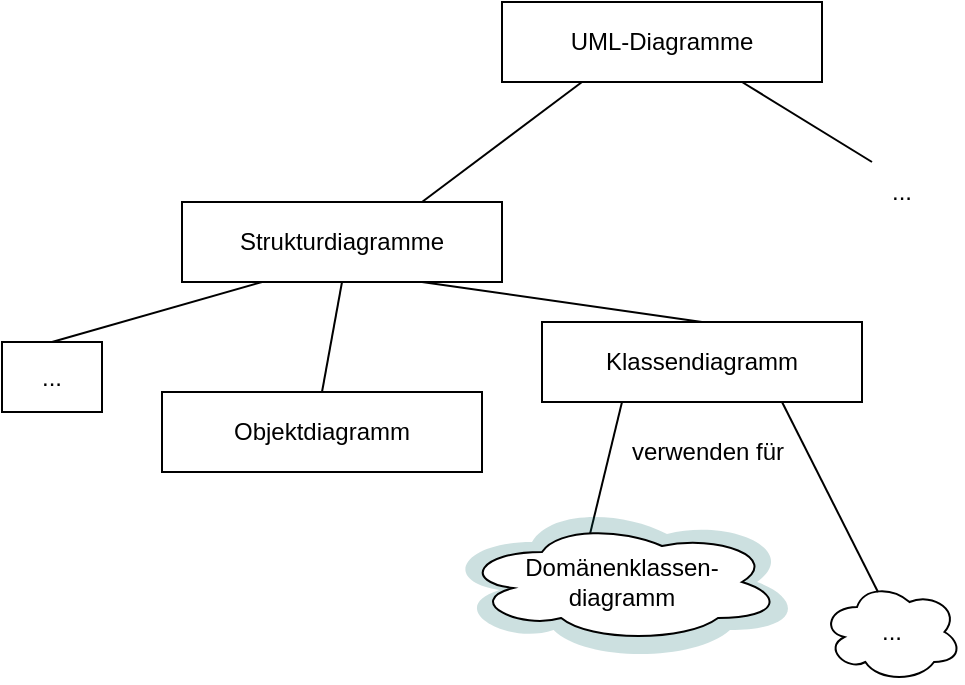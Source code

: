 <mxfile version="20.8.20" type="device"><diagram name="Seite-1" id="Buf-V82mNLHq6IPBUSCK"><mxGraphModel dx="1050" dy="566" grid="1" gridSize="10" guides="1" tooltips="1" connect="1" arrows="1" fold="1" page="1" pageScale="1" pageWidth="827" pageHeight="1169" math="0" shadow="0"><root><mxCell id="0"/><mxCell id="1" parent="0"/><mxCell id="10NsXPcwAe8AEz9bs2Zb-1" value="UML-Diagramme" style="rounded=0;whiteSpace=wrap;html=1;" parent="1" vertex="1"><mxGeometry x="280" y="20" width="160" height="40" as="geometry"/></mxCell><mxCell id="10NsXPcwAe8AEz9bs2Zb-3" value="Strukturdiagramme" style="rounded=0;whiteSpace=wrap;html=1;" parent="1" vertex="1"><mxGeometry x="120" y="120" width="160" height="40" as="geometry"/></mxCell><mxCell id="10NsXPcwAe8AEz9bs2Zb-5" value="Objektdiagramm" style="rounded=0;whiteSpace=wrap;html=1;" parent="1" vertex="1"><mxGeometry x="110" y="215" width="160" height="40" as="geometry"/></mxCell><mxCell id="10NsXPcwAe8AEz9bs2Zb-6" value="Klassendiagramm" style="rounded=0;whiteSpace=wrap;html=1;" parent="1" vertex="1"><mxGeometry x="300" y="180" width="160" height="40" as="geometry"/></mxCell><mxCell id="10NsXPcwAe8AEz9bs2Zb-7" value="..." style="rounded=0;whiteSpace=wrap;html=1;" parent="1" vertex="1"><mxGeometry x="30" y="190" width="50" height="35" as="geometry"/></mxCell><mxCell id="10NsXPcwAe8AEz9bs2Zb-9" value="..." style="ellipse;shape=cloud;whiteSpace=wrap;html=1;" parent="1" vertex="1"><mxGeometry x="440" y="310" width="70" height="50" as="geometry"/></mxCell><mxCell id="10NsXPcwAe8AEz9bs2Zb-13" value="" style="endArrow=none;html=1;rounded=0;entryX=0.25;entryY=1;entryDx=0;entryDy=0;exitX=0.75;exitY=0;exitDx=0;exitDy=0;" parent="1" source="10NsXPcwAe8AEz9bs2Zb-3" target="10NsXPcwAe8AEz9bs2Zb-1" edge="1"><mxGeometry width="50" height="50" relative="1" as="geometry"><mxPoint x="350" y="150" as="sourcePoint"/><mxPoint x="400" y="100" as="targetPoint"/></mxGeometry></mxCell><mxCell id="10NsXPcwAe8AEz9bs2Zb-15" value="" style="endArrow=none;html=1;rounded=0;exitX=0.5;exitY=0;exitDx=0;exitDy=0;entryX=0.25;entryY=1;entryDx=0;entryDy=0;" parent="1" source="10NsXPcwAe8AEz9bs2Zb-7" target="10NsXPcwAe8AEz9bs2Zb-3" edge="1"><mxGeometry width="50" height="50" relative="1" as="geometry"><mxPoint x="390" y="320" as="sourcePoint"/><mxPoint x="190" y="190" as="targetPoint"/></mxGeometry></mxCell><mxCell id="10NsXPcwAe8AEz9bs2Zb-16" value="" style="endArrow=none;html=1;rounded=0;entryX=0.5;entryY=1;entryDx=0;entryDy=0;exitX=0.5;exitY=0;exitDx=0;exitDy=0;" parent="1" source="10NsXPcwAe8AEz9bs2Zb-5" target="10NsXPcwAe8AEz9bs2Zb-3" edge="1"><mxGeometry width="50" height="50" relative="1" as="geometry"><mxPoint x="390" y="320" as="sourcePoint"/><mxPoint x="440" y="270" as="targetPoint"/></mxGeometry></mxCell><mxCell id="10NsXPcwAe8AEz9bs2Zb-17" value="" style="endArrow=none;html=1;rounded=0;entryX=0.75;entryY=1;entryDx=0;entryDy=0;exitX=0.5;exitY=0;exitDx=0;exitDy=0;" parent="1" source="10NsXPcwAe8AEz9bs2Zb-6" target="10NsXPcwAe8AEz9bs2Zb-3" edge="1"><mxGeometry width="50" height="50" relative="1" as="geometry"><mxPoint x="390" y="320" as="sourcePoint"/><mxPoint x="440" y="270" as="targetPoint"/></mxGeometry></mxCell><mxCell id="10NsXPcwAe8AEz9bs2Zb-22" value="" style="endArrow=none;html=1;rounded=0;entryX=0.25;entryY=1;entryDx=0;entryDy=0;exitX=0.4;exitY=0.1;exitDx=0;exitDy=0;exitPerimeter=0;" parent="1" source="10NsXPcwAe8AEz9bs2Zb-8" target="10NsXPcwAe8AEz9bs2Zb-6" edge="1"><mxGeometry width="50" height="50" relative="1" as="geometry"><mxPoint x="390" y="320" as="sourcePoint"/><mxPoint x="440" y="270" as="targetPoint"/></mxGeometry></mxCell><mxCell id="10NsXPcwAe8AEz9bs2Zb-23" value="" style="endArrow=none;html=1;rounded=0;entryX=0.75;entryY=1;entryDx=0;entryDy=0;exitX=0.4;exitY=0.1;exitDx=0;exitDy=0;exitPerimeter=0;" parent="1" source="10NsXPcwAe8AEz9bs2Zb-9" target="10NsXPcwAe8AEz9bs2Zb-6" edge="1"><mxGeometry width="50" height="50" relative="1" as="geometry"><mxPoint x="550" y="330" as="sourcePoint"/><mxPoint x="600" y="280" as="targetPoint"/></mxGeometry></mxCell><mxCell id="10NsXPcwAe8AEz9bs2Zb-24" value="verwenden für" style="text;html=1;strokeColor=none;fillColor=none;align=center;verticalAlign=middle;whiteSpace=wrap;rounded=0;" parent="1" vertex="1"><mxGeometry x="343" y="235" width="80" height="20" as="geometry"/></mxCell><mxCell id="Yi1FiPtXAFcOY1d8Ir0r-1" value="..." style="rounded=0;whiteSpace=wrap;html=1;strokeColor=none;fillColor=none;" parent="1" vertex="1"><mxGeometry x="450" y="100" width="60" height="30" as="geometry"/></mxCell><mxCell id="Yi1FiPtXAFcOY1d8Ir0r-2" value="" style="endArrow=none;html=1;rounded=0;entryX=0.25;entryY=0;entryDx=0;entryDy=0;" parent="1" target="Yi1FiPtXAFcOY1d8Ir0r-1" edge="1"><mxGeometry width="50" height="50" relative="1" as="geometry"><mxPoint x="400" y="60" as="sourcePoint"/><mxPoint x="555" y="10" as="targetPoint"/></mxGeometry></mxCell><mxCell id="ue6dhJJJwj1c_EfHObps-2" value="" style="group" vertex="1" connectable="0" parent="1"><mxGeometry x="250" y="270" width="180" height="80" as="geometry"/></mxCell><mxCell id="ue6dhJJJwj1c_EfHObps-1" value="" style="ellipse;shape=cloud;whiteSpace=wrap;html=1;fillColor=#006666;fillOpacity=20;strokeColor=none;" vertex="1" parent="ue6dhJJJwj1c_EfHObps-2"><mxGeometry width="180" height="80" as="geometry"/></mxCell><mxCell id="10NsXPcwAe8AEz9bs2Zb-8" value="Domänenklassen-&lt;br&gt;&lt;div&gt;diagramm&lt;/div&gt;" style="ellipse;shape=cloud;whiteSpace=wrap;html=1;" parent="ue6dhJJJwj1c_EfHObps-2" vertex="1"><mxGeometry x="10" y="10" width="160" height="60" as="geometry"/></mxCell></root></mxGraphModel></diagram></mxfile>